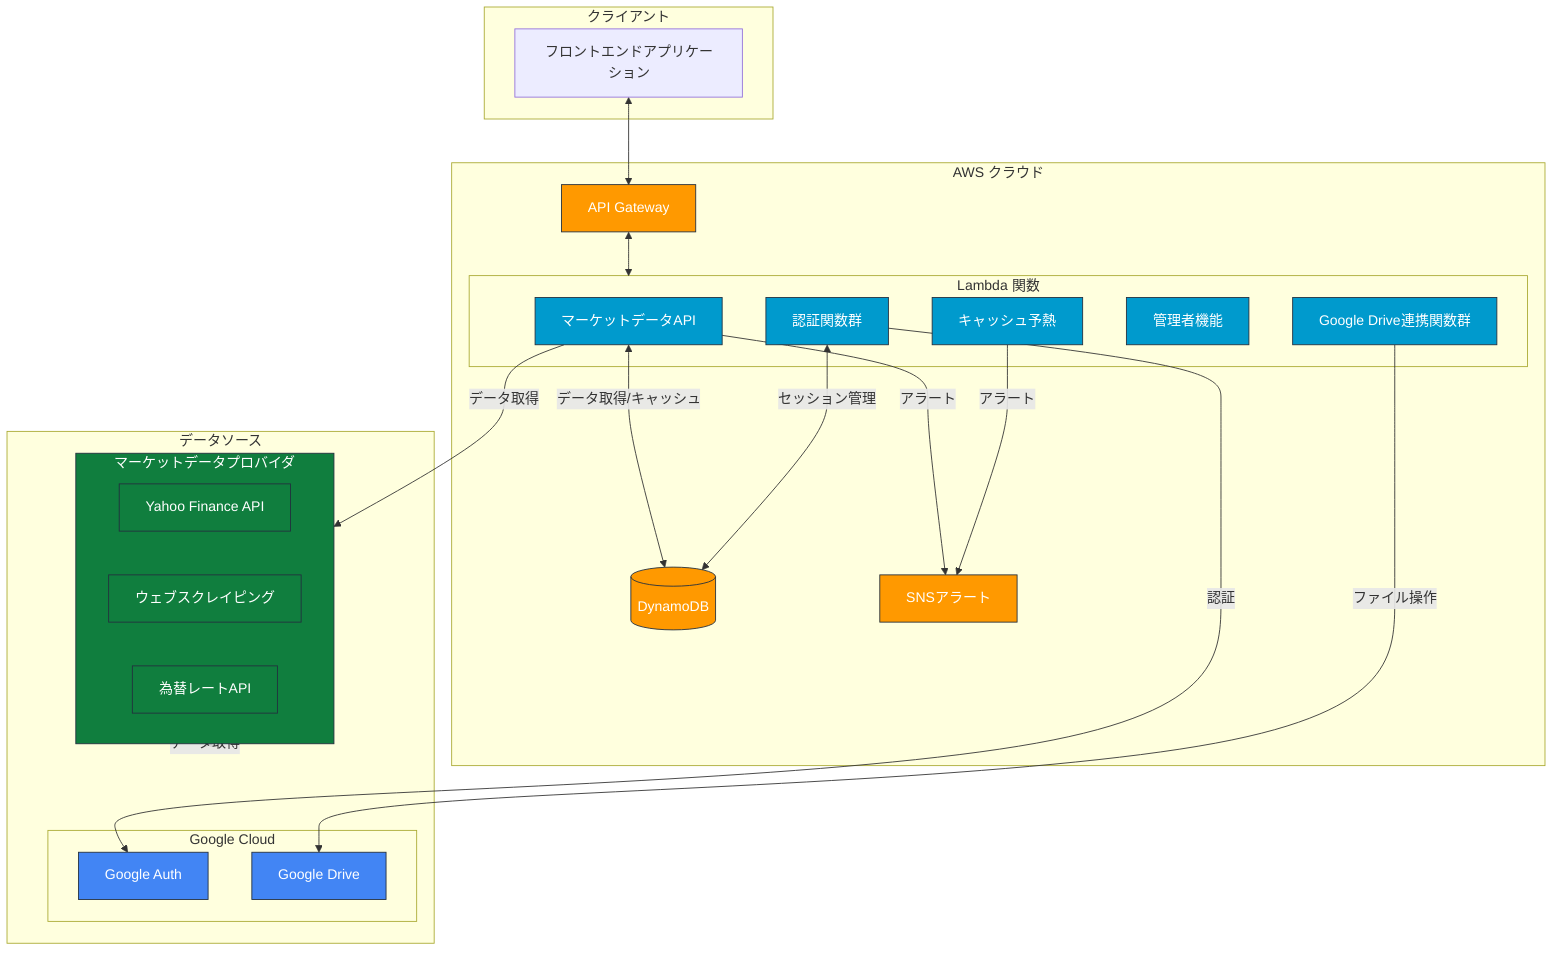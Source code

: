 flowchart TB
    subgraph Client["クライアント"]
        Frontend["フロントエンドアプリケーション"]
    end
    
    subgraph AWS["AWS クラウド"]
        APIGateway["API Gateway"]
        
        subgraph Lambda["Lambda 関数"]
            MarketData["マーケットデータAPI"]
            Auth["認証関数群"]
            Drive["Google Drive連携関数群"]
            Admin["管理者機能"]
            Prewarm["キャッシュ予熱"]
        end
        
        DynamoDB[(DynamoDB)]
        SNS["SNSアラート"]
    end
    
    subgraph DataSources["データソース"]
        subgraph ProviderModule["マーケットデータプロバイダ"]
            YahooAPI["Yahoo Finance API"]
            Scraping["ウェブスクレイピング"]
            ExchangeRate["為替レートAPI"]
        end
        
        subgraph Google["Google Cloud"]
            GoogleAuth["Google Auth"]
            GoogleDrive["Google Drive"]
        end
    end
    
    Frontend <--> APIGateway
    APIGateway <--> Lambda
    
    MarketData <-- "データ取得/キャッシュ" --> DynamoDB
    Auth <-- "セッション管理" --> DynamoDB
    
    MarketData -- "データ取得" --> ProviderModule
    Auth -- "認証" --> GoogleAuth
    Drive -- "ファイル操作" --> GoogleDrive
    
    ProviderModule <-- "データ取得" --> DataSources
    
    MarketData -- "アラート" --> SNS
    Prewarm -- "アラート" --> SNS
    
    classDef aws fill:#FF9900,stroke:#232F3E,color:white;
    classDef lambda fill:#009ACD,stroke:#232F3E,color:white;
    classDef google fill:#4285F4,stroke:#232F3E,color:white;
    classDef provider fill:#107E3E,stroke:#232F3E,color:white;
    
    class APIGateway,DynamoDB,SNS aws;
    class MarketData,Auth,Drive,Admin,Prewarm lambda;
    class GoogleAuth,GoogleDrive google;
    class ProviderModule,YahooAPI,Scraping,ExchangeRate provider;